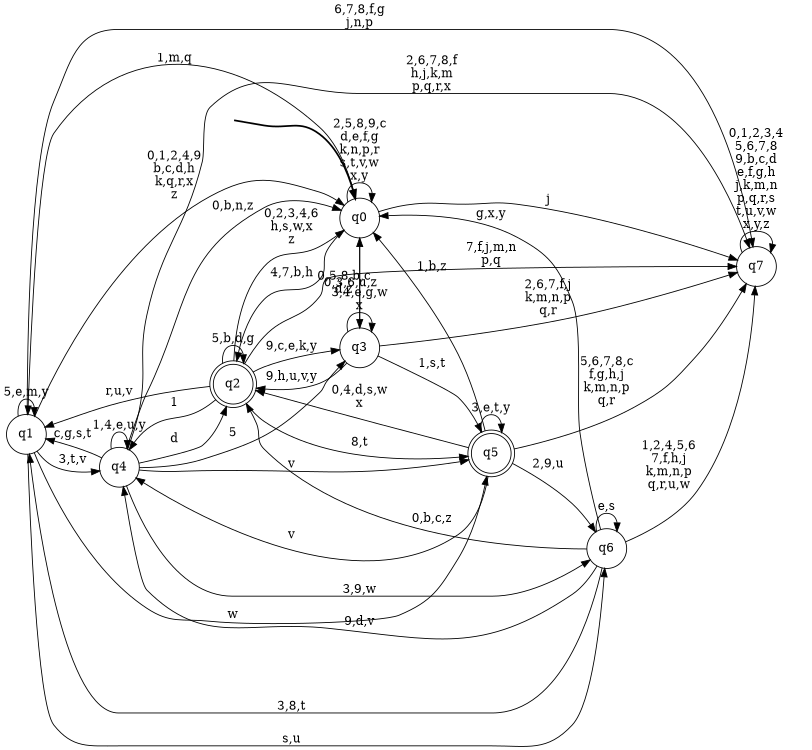 digraph BlueStar {
__start0 [style = invis, shape = none, label = "", width = 0, height = 0];

rankdir=LR;
size="8,5";

s0 [style="filled", color="black", fillcolor="white" shape="circle", label="q0"];
s1 [style="filled", color="black", fillcolor="white" shape="circle", label="q1"];
s2 [style="rounded,filled", color="black", fillcolor="white" shape="doublecircle", label="q2"];
s3 [style="filled", color="black", fillcolor="white" shape="circle", label="q3"];
s4 [style="filled", color="black", fillcolor="white" shape="circle", label="q4"];
s5 [style="rounded,filled", color="black", fillcolor="white" shape="doublecircle", label="q5"];
s6 [style="filled", color="black", fillcolor="white" shape="circle", label="q6"];
s7 [style="filled", color="black", fillcolor="white" shape="circle", label="q7"];
subgraph cluster_main { 
	graph [pad=".75", ranksep="0.15", nodesep="0.15"];
	 style=invis; 
	__start0 -> s0 [penwidth=2];
}
s0 -> s0 [label="2,5,8,9,c\nd,e,f,g\nk,n,p,r\ns,t,v,w\nx,y"];
s0 -> s1 [label="1,m,q"];
s0 -> s2 [label="4,7,b,h"];
s0 -> s3 [label="0,3,6,u,z"];
s0 -> s7 [label="j"];
s1 -> s0 [label="0,1,2,4,9\nb,c,d,h\nk,q,r,x\nz"];
s1 -> s1 [label="5,e,m,y"];
s1 -> s4 [label="3,t,v"];
s1 -> s5 [label="w"];
s1 -> s6 [label="s,u"];
s1 -> s7 [label="6,7,8,f,g\nj,n,p"];
s2 -> s0 [label="0,2,3,4,6\nh,s,w,x\nz"];
s2 -> s1 [label="r,u,v"];
s2 -> s2 [label="5,b,d,g"];
s2 -> s3 [label="9,c,e,k,y"];
s2 -> s4 [label="1"];
s2 -> s5 [label="8,t"];
s2 -> s7 [label="7,f,j,m,n\np,q"];
s3 -> s0 [label="0,5,8,b,c\nd,z"];
s3 -> s2 [label="9,h,u,v,y"];
s3 -> s3 [label="3,4,e,g,w\nx"];
s3 -> s5 [label="1,s,t"];
s3 -> s7 [label="2,6,7,f,j\nk,m,n,p\nq,r"];
s4 -> s0 [label="0,b,n,z"];
s4 -> s1 [label="c,g,s,t"];
s4 -> s2 [label="d"];
s4 -> s3 [label="5"];
s4 -> s4 [label="1,4,e,u,y"];
s4 -> s5 [label="v"];
s4 -> s6 [label="3,9,w"];
s4 -> s7 [label="2,6,7,8,f\nh,j,k,m\np,q,r,x"];
s5 -> s0 [label="1,b,z"];
s5 -> s2 [label="0,4,d,s,w\nx"];
s5 -> s4 [label="v"];
s5 -> s5 [label="3,e,t,y"];
s5 -> s6 [label="2,9,u"];
s5 -> s7 [label="5,6,7,8,c\nf,g,h,j\nk,m,n,p\nq,r"];
s6 -> s0 [label="g,x,y"];
s6 -> s1 [label="3,8,t"];
s6 -> s2 [label="0,b,c,z"];
s6 -> s4 [label="9,d,v"];
s6 -> s6 [label="e,s"];
s6 -> s7 [label="1,2,4,5,6\n7,f,h,j\nk,m,n,p\nq,r,u,w"];
s7 -> s7 [label="0,1,2,3,4\n5,6,7,8\n9,b,c,d\ne,f,g,h\nj,k,m,n\np,q,r,s\nt,u,v,w\nx,y,z"];

}